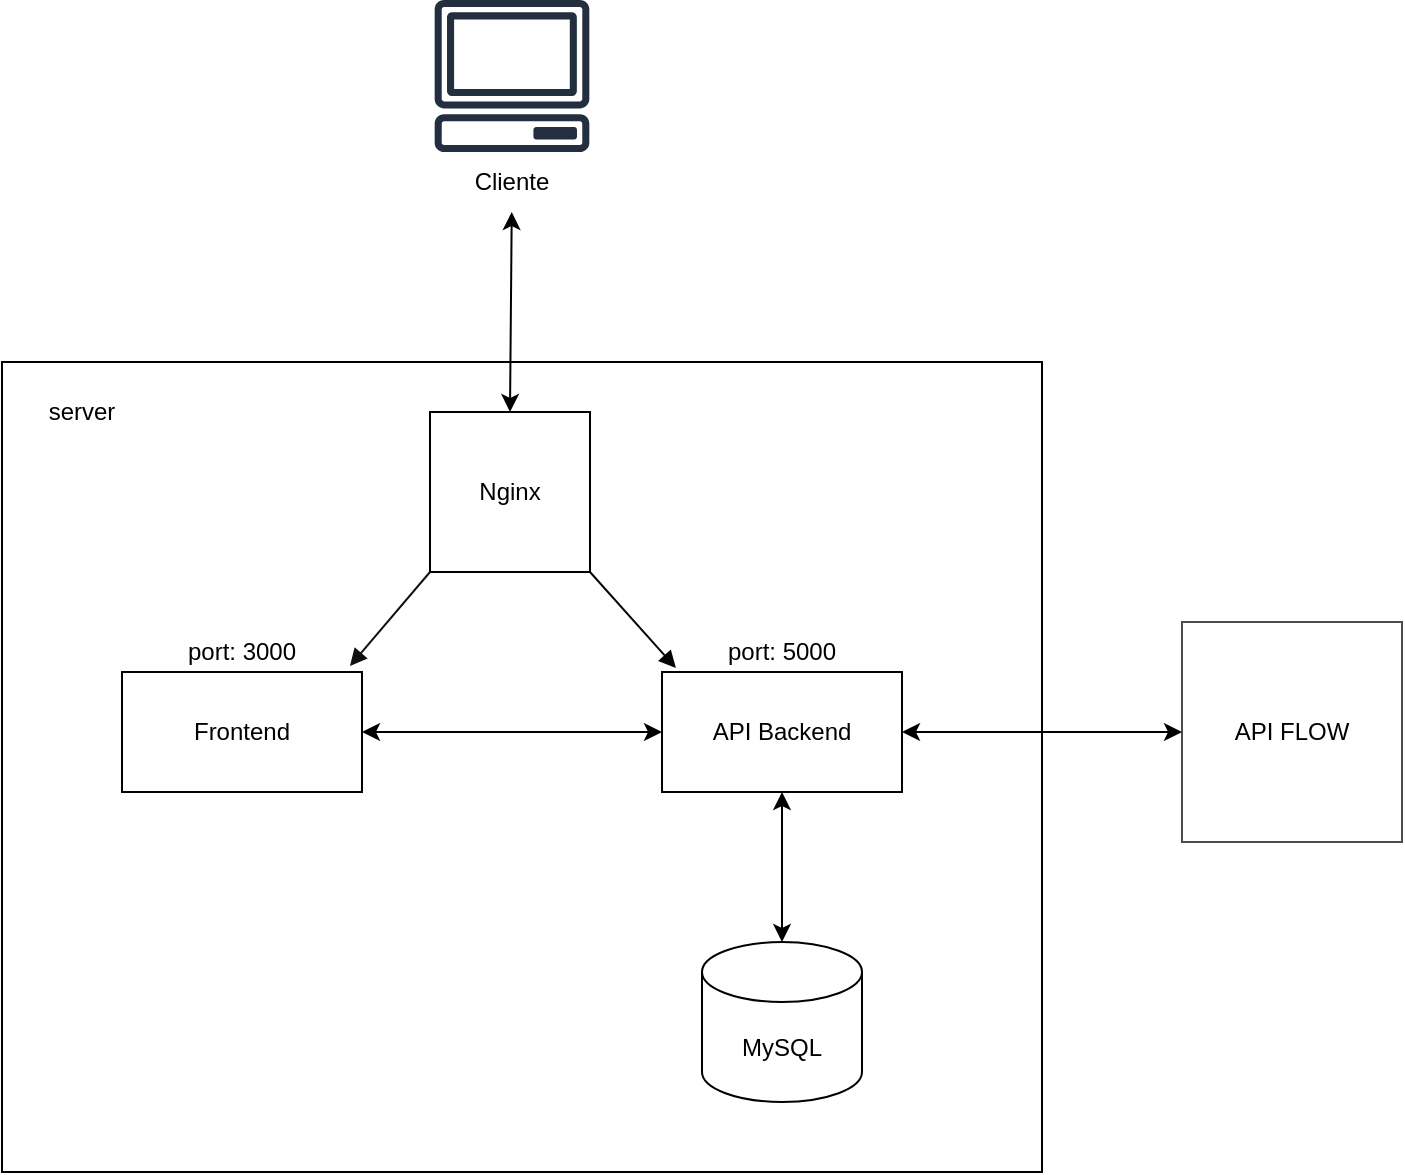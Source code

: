 <mxfile version="15.4.3" type="github">
  <diagram id="lKAmAQcxHDuL5bPu95Ws" name="Page-1">
    <mxGraphModel dx="1200" dy="746" grid="1" gridSize="10" guides="1" tooltips="1" connect="1" arrows="1" fold="1" page="1" pageScale="1" pageWidth="827" pageHeight="1169" math="0" shadow="0">
      <root>
        <mxCell id="0" />
        <mxCell id="1" parent="0" />
        <mxCell id="wu5PpA33srSAi_ZHmF2i-9" value="" style="rounded=0;whiteSpace=wrap;html=1;" parent="1" vertex="1">
          <mxGeometry x="120" y="215" width="520" height="405" as="geometry" />
        </mxCell>
        <mxCell id="wu5PpA33srSAi_ZHmF2i-6" value="MySQL" style="shape=cylinder3;whiteSpace=wrap;html=1;boundedLbl=1;backgroundOutline=1;size=15;" parent="1" vertex="1">
          <mxGeometry x="470" y="505" width="80" height="80" as="geometry" />
        </mxCell>
        <mxCell id="wu5PpA33srSAi_ZHmF2i-8" value="API Backend" style="rounded=0;whiteSpace=wrap;html=1;" parent="1" vertex="1">
          <mxGeometry x="450" y="370" width="120" height="60" as="geometry" />
        </mxCell>
        <mxCell id="wu5PpA33srSAi_ZHmF2i-10" value="Frontend" style="rounded=0;whiteSpace=wrap;html=1;" parent="1" vertex="1">
          <mxGeometry x="180" y="370" width="120" height="60" as="geometry" />
        </mxCell>
        <mxCell id="wu5PpA33srSAi_ZHmF2i-13" value="port: 5000" style="text;html=1;strokeColor=none;fillColor=none;align=center;verticalAlign=middle;whiteSpace=wrap;rounded=0;" parent="1" vertex="1">
          <mxGeometry x="480" y="345" width="60" height="30" as="geometry" />
        </mxCell>
        <mxCell id="wu5PpA33srSAi_ZHmF2i-14" value="port: 3000" style="text;html=1;strokeColor=none;fillColor=none;align=center;verticalAlign=middle;whiteSpace=wrap;rounded=0;" parent="1" vertex="1">
          <mxGeometry x="210" y="345" width="60" height="30" as="geometry" />
        </mxCell>
        <mxCell id="wu5PpA33srSAi_ZHmF2i-18" value="" style="sketch=0;outlineConnect=0;fontColor=#232F3E;gradientColor=none;fillColor=#232F3E;strokeColor=none;dashed=0;verticalLabelPosition=bottom;verticalAlign=top;align=center;html=1;fontSize=12;fontStyle=0;aspect=fixed;pointerEvents=1;shape=mxgraph.aws4.client;" parent="1" vertex="1">
          <mxGeometry x="336" y="34" width="78" height="76" as="geometry" />
        </mxCell>
        <mxCell id="wu5PpA33srSAi_ZHmF2i-19" value="Cliente" style="text;html=1;strokeColor=none;fillColor=none;align=center;verticalAlign=middle;whiteSpace=wrap;rounded=0;" parent="1" vertex="1">
          <mxGeometry x="345" y="110" width="60" height="30" as="geometry" />
        </mxCell>
        <mxCell id="wu5PpA33srSAi_ZHmF2i-21" value="" style="whiteSpace=wrap;html=1;aspect=fixed;" parent="1" vertex="1">
          <mxGeometry x="334" y="240" width="80" height="80" as="geometry" />
        </mxCell>
        <mxCell id="wu5PpA33srSAi_ZHmF2i-15" value="Nginx" style="text;html=1;strokeColor=none;fillColor=none;align=center;verticalAlign=middle;whiteSpace=wrap;rounded=0;" parent="1" vertex="1">
          <mxGeometry x="344" y="265" width="60" height="30" as="geometry" />
        </mxCell>
        <mxCell id="TE5yILFvwfgYOuEUMkjB-22" value="server" style="text;html=1;strokeColor=none;fillColor=none;align=center;verticalAlign=middle;whiteSpace=wrap;rounded=0;opacity=70;" vertex="1" parent="1">
          <mxGeometry x="130" y="225" width="60" height="30" as="geometry" />
        </mxCell>
        <mxCell id="TE5yILFvwfgYOuEUMkjB-23" value="" style="html=1;endArrow=none;elbow=vertical;startArrow=block;startFill=1;strokeColor=#0F1012;rounded=0;exitX=0.95;exitY=-0.05;exitDx=0;exitDy=0;entryX=0;entryY=1;entryDx=0;entryDy=0;exitPerimeter=0;entryPerimeter=0;" edge="1" parent="1" source="wu5PpA33srSAi_ZHmF2i-10" target="wu5PpA33srSAi_ZHmF2i-21">
          <mxGeometry width="100" relative="1" as="geometry">
            <mxPoint x="400" y="106" as="sourcePoint" />
            <mxPoint x="400" y="180" as="targetPoint" />
          </mxGeometry>
        </mxCell>
        <mxCell id="TE5yILFvwfgYOuEUMkjB-29" value="API FLOW" style="whiteSpace=wrap;html=1;aspect=fixed;strokeWidth=1;fillColor=#FFFFFF;gradientColor=none;opacity=70;" vertex="1" parent="1">
          <mxGeometry x="710" y="345" width="110" height="110" as="geometry" />
        </mxCell>
        <mxCell id="TE5yILFvwfgYOuEUMkjB-36" value="" style="html=1;endArrow=none;elbow=vertical;startArrow=block;startFill=1;strokeColor=#040505;rounded=0;entryX=1;entryY=1;entryDx=0;entryDy=0;exitX=0.058;exitY=-0.033;exitDx=0;exitDy=0;exitPerimeter=0;" edge="1" parent="1" source="wu5PpA33srSAi_ZHmF2i-8" target="wu5PpA33srSAi_ZHmF2i-21">
          <mxGeometry width="100" relative="1" as="geometry">
            <mxPoint x="440" y="260" as="sourcePoint" />
            <mxPoint x="500" y="335" as="targetPoint" />
          </mxGeometry>
        </mxCell>
        <mxCell id="TE5yILFvwfgYOuEUMkjB-40" value="" style="endArrow=classic;startArrow=classic;html=1;rounded=0;exitX=1;exitY=0.5;exitDx=0;exitDy=0;entryX=0;entryY=0.5;entryDx=0;entryDy=0;" edge="1" parent="1" source="wu5PpA33srSAi_ZHmF2i-8" target="TE5yILFvwfgYOuEUMkjB-29">
          <mxGeometry width="50" height="50" relative="1" as="geometry">
            <mxPoint x="660" y="440" as="sourcePoint" />
            <mxPoint x="710" y="390" as="targetPoint" />
          </mxGeometry>
        </mxCell>
        <mxCell id="TE5yILFvwfgYOuEUMkjB-41" value="" style="endArrow=classic;startArrow=classic;html=1;rounded=0;exitX=0.5;exitY=0;exitDx=0;exitDy=0;" edge="1" parent="1" source="wu5PpA33srSAi_ZHmF2i-21" target="wu5PpA33srSAi_ZHmF2i-19">
          <mxGeometry width="50" height="50" relative="1" as="geometry">
            <mxPoint x="550" y="150" as="sourcePoint" />
            <mxPoint x="680" y="150" as="targetPoint" />
          </mxGeometry>
        </mxCell>
        <mxCell id="TE5yILFvwfgYOuEUMkjB-43" value="" style="endArrow=classic;startArrow=classic;html=1;rounded=0;exitX=1;exitY=0.5;exitDx=0;exitDy=0;entryX=0;entryY=0.5;entryDx=0;entryDy=0;" edge="1" parent="1" source="wu5PpA33srSAi_ZHmF2i-10" target="wu5PpA33srSAi_ZHmF2i-8">
          <mxGeometry width="50" height="50" relative="1" as="geometry">
            <mxPoint x="305" y="399.5" as="sourcePoint" />
            <mxPoint x="435" y="399.5" as="targetPoint" />
          </mxGeometry>
        </mxCell>
        <mxCell id="TE5yILFvwfgYOuEUMkjB-44" value="" style="endArrow=classic;startArrow=classic;html=1;rounded=0;exitX=0.5;exitY=1;exitDx=0;exitDy=0;entryX=0.5;entryY=0;entryDx=0;entryDy=0;entryPerimeter=0;" edge="1" parent="1" source="wu5PpA33srSAi_ZHmF2i-8" target="wu5PpA33srSAi_ZHmF2i-6">
          <mxGeometry width="50" height="50" relative="1" as="geometry">
            <mxPoint x="600" y="420" as="sourcePoint" />
            <mxPoint x="730" y="420" as="targetPoint" />
          </mxGeometry>
        </mxCell>
      </root>
    </mxGraphModel>
  </diagram>
</mxfile>

